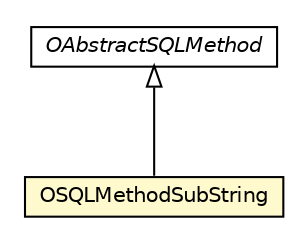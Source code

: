 #!/usr/local/bin/dot
#
# Class diagram 
# Generated by UMLGraph version R5_6-24-gf6e263 (http://www.umlgraph.org/)
#

digraph G {
	edge [fontname="Helvetica",fontsize=10,labelfontname="Helvetica",labelfontsize=10];
	node [fontname="Helvetica",fontsize=10,shape=plaintext];
	nodesep=0.25;
	ranksep=0.5;
	// com.orientechnologies.orient.core.sql.method.misc.OAbstractSQLMethod
	c6365832 [label=<<table title="com.orientechnologies.orient.core.sql.method.misc.OAbstractSQLMethod" border="0" cellborder="1" cellspacing="0" cellpadding="2" port="p" href="../../method/misc/OAbstractSQLMethod.html">
		<tr><td><table border="0" cellspacing="0" cellpadding="1">
<tr><td align="center" balign="center"><font face="Helvetica-Oblique"> OAbstractSQLMethod </font></td></tr>
		</table></td></tr>
		</table>>, URL="../../method/misc/OAbstractSQLMethod.html", fontname="Helvetica", fontcolor="black", fontsize=10.0];
	// com.orientechnologies.orient.core.sql.functions.text.OSQLMethodSubString
	c6365880 [label=<<table title="com.orientechnologies.orient.core.sql.functions.text.OSQLMethodSubString" border="0" cellborder="1" cellspacing="0" cellpadding="2" port="p" bgcolor="lemonChiffon" href="./OSQLMethodSubString.html">
		<tr><td><table border="0" cellspacing="0" cellpadding="1">
<tr><td align="center" balign="center"> OSQLMethodSubString </td></tr>
		</table></td></tr>
		</table>>, URL="./OSQLMethodSubString.html", fontname="Helvetica", fontcolor="black", fontsize=10.0];
	//com.orientechnologies.orient.core.sql.functions.text.OSQLMethodSubString extends com.orientechnologies.orient.core.sql.method.misc.OAbstractSQLMethod
	c6365832:p -> c6365880:p [dir=back,arrowtail=empty];
}

